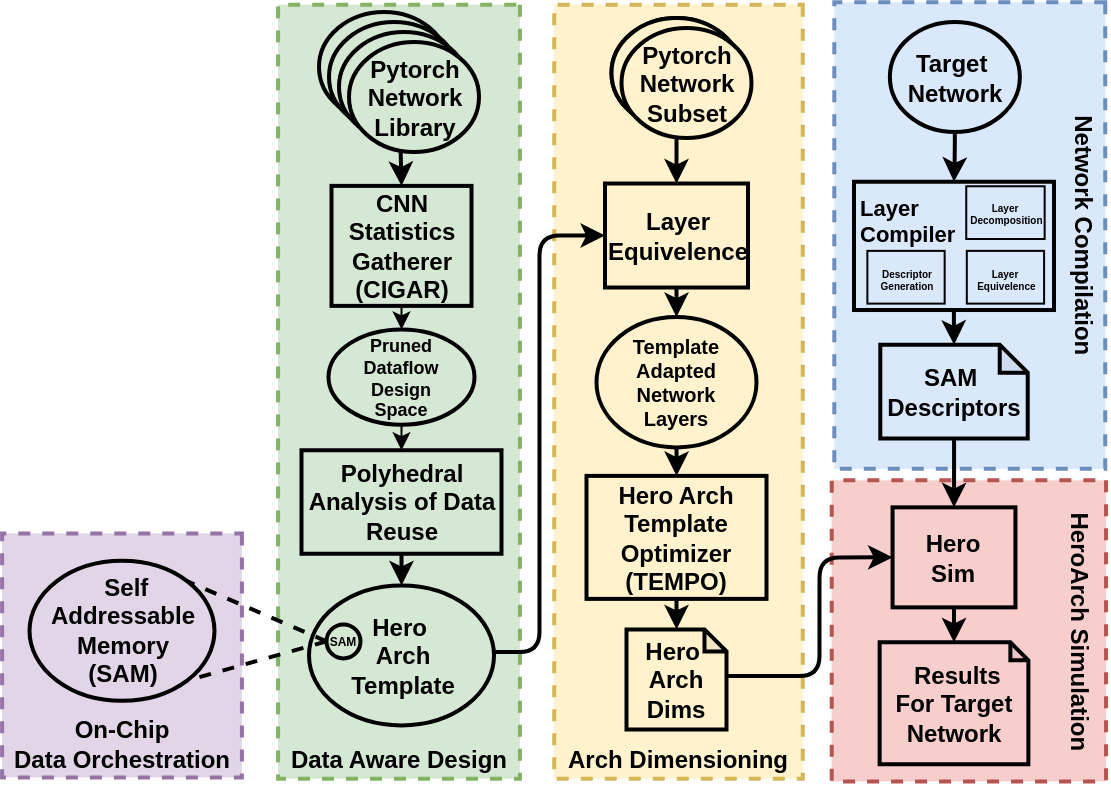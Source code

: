 <mxfile>
    <diagram id="k-K5jd0aZlf9TiSima8f" name="Page-1">
        <mxGraphModel dx="2004" dy="696" grid="1" gridSize="5" guides="1" tooltips="1" connect="1" arrows="1" fold="1" page="1" pageScale="1" pageWidth="850" pageHeight="1100" math="0" shadow="0">
            <root>
                <mxCell id="0"/>
                <mxCell id="1" parent="0"/>
                <mxCell id="217" value="On-Chip &lt;br&gt;Data Orchestration" style="rounded=0;whiteSpace=wrap;html=1;verticalAlign=bottom;horizontal=0;rotation=90;dashed=1;fillColor=#e1d5e7;strokeColor=#9673a6;fontStyle=1;strokeWidth=2;" parent="1" vertex="1">
                    <mxGeometry x="124" y="606.74" width="122" height="119.9" as="geometry"/>
                </mxCell>
                <mxCell id="183" value="HeroArch Simulation" style="rounded=0;whiteSpace=wrap;html=1;verticalAlign=top;horizontal=1;rotation=90;dashed=1;fillColor=#f8cecc;strokeColor=#b85450;fontStyle=1;strokeWidth=2;" parent="1" vertex="1">
                    <mxGeometry x="533.18" y="585.85" width="150.51" height="137.17" as="geometry"/>
                </mxCell>
                <mxCell id="182" value="Data Aware Design" style="rounded=0;whiteSpace=wrap;html=1;verticalAlign=bottom;horizontal=0;rotation=90;dashed=1;fillColor=#d5e8d4;strokeColor=#82b366;fontStyle=1;strokeWidth=2;" parent="1" vertex="1">
                    <mxGeometry x="130" y="474.35" width="387" height="120.93" as="geometry"/>
                </mxCell>
                <mxCell id="89" value="Arch Dimensioning" style="rounded=0;whiteSpace=wrap;html=1;verticalAlign=bottom;horizontal=0;rotation=90;dashed=1;fillColor=#fff2cc;strokeColor=#d6b656;fontStyle=1;strokeWidth=2;" parent="1" vertex="1">
                    <mxGeometry x="269.75" y="472.68" width="387" height="124.28" as="geometry"/>
                </mxCell>
                <mxCell id="166" value="Hero&amp;nbsp;&lt;br&gt;Arch&lt;br&gt;Template" style="ellipse;whiteSpace=wrap;html=1;fontStyle=1;fillColor=#d5e8d4;strokeColor=#000000;strokeWidth=2;" parent="1" vertex="1">
                    <mxGeometry x="278.5" y="631.69" width="92.5" height="70" as="geometry"/>
                </mxCell>
                <mxCell id="143" value="Network Compilation" style="rounded=0;whiteSpace=wrap;html=1;verticalAlign=top;horizontal=1;rotation=90;dashed=1;spacingTop=-3;fillColor=#dae8fc;strokeColor=#6c8ebf;fontStyle=1;strokeWidth=2;" parent="1" vertex="1">
                    <mxGeometry x="492.25" y="389.02" width="233.28" height="135.47" as="geometry"/>
                </mxCell>
                <mxCell id="214" style="edgeStyle=none;html=1;entryX=0.5;entryY=0;entryDx=0;entryDy=0;fontSize=11;" parent="1" source="4" target="213" edge="1">
                    <mxGeometry relative="1" as="geometry"/>
                </mxCell>
                <mxCell id="4" value="CNN Statistics Gatherer (CIGAR)" style="rounded=0;whiteSpace=wrap;html=1;verticalAlign=middle;horizontal=0;rotation=90;fontStyle=1;fillColor=#d5e8d4;strokeColor=#000000;strokeWidth=2;" parent="1" vertex="1">
                    <mxGeometry x="294.75" y="426.94" width="60" height="70" as="geometry"/>
                </mxCell>
                <mxCell id="155" style="edgeStyle=none;html=1;entryX=0.5;entryY=0;entryDx=0;entryDy=0;fontStyle=1;fillColor=#d5e8d4;strokeColor=#000000;strokeWidth=2;" parent="1" source="40" target="166" edge="1">
                    <mxGeometry relative="1" as="geometry">
                        <mxPoint x="324.75" y="635" as="targetPoint"/>
                    </mxGeometry>
                </mxCell>
                <mxCell id="40" value="Polyhedral Analysis of Data Reuse" style="rounded=0;whiteSpace=wrap;html=1;verticalAlign=middle;horizontal=0;rotation=90;fontStyle=1;fillColor=#d5e8d4;strokeColor=#000000;strokeWidth=2;" parent="1" vertex="1">
                    <mxGeometry x="298.87" y="540" width="51.75" height="100" as="geometry"/>
                </mxCell>
                <mxCell id="168" style="edgeStyle=orthogonalEdgeStyle;curved=1;html=1;entryX=0;entryY=0.5;entryDx=0;entryDy=0;fontStyle=1;fillColor=#fff2cc;strokeColor=#000000;strokeWidth=2;exitX=0.5;exitY=1;exitDx=0;exitDy=0;" parent="1" source="204" target="158" edge="1">
                    <mxGeometry relative="1" as="geometry">
                        <mxPoint x="462.25" y="415" as="sourcePoint"/>
                    </mxGeometry>
                </mxCell>
                <mxCell id="153" style="edgeStyle=none;html=1;entryX=0;entryY=0.5;entryDx=0;entryDy=0;fontStyle=1;fillColor=#d5e8d4;strokeColor=#000000;strokeWidth=2;" parent="1" target="4" edge="1">
                    <mxGeometry relative="1" as="geometry">
                        <mxPoint x="324.325" y="414.994" as="sourcePoint"/>
                    </mxGeometry>
                </mxCell>
                <mxCell id="134" value="SAM" style="ellipse;whiteSpace=wrap;html=1;aspect=fixed;fontSize=6;fillColor=#d5e8d4;fontStyle=1;align=center;verticalAlign=middle;strokeColor=#000000;strokeWidth=2;" parent="1" vertex="1">
                    <mxGeometry x="287.25" y="651.19" width="17" height="17" as="geometry"/>
                </mxCell>
                <mxCell id="140" value="" style="endArrow=none;html=1;fontSize=12;fontColor=default;startSize=4;endSize=5;jumpStyle=arc;dashed=1;strokeWidth=2;entryX=1;entryY=0;entryDx=0;entryDy=0;exitX=0;exitY=0.5;exitDx=0;exitDy=0;fontStyle=1;fillColor=#d5e8d4;strokeColor=#000000;" parent="1" source="134" target="218" edge="1">
                    <mxGeometry width="50" height="50" relative="1" as="geometry">
                        <mxPoint x="468.87" y="808.66" as="sourcePoint"/>
                        <mxPoint x="234.75" y="643.383" as="targetPoint"/>
                    </mxGeometry>
                </mxCell>
                <mxCell id="141" value="" style="endArrow=none;html=1;fontSize=12;fontColor=default;startSize=4;endSize=5;jumpStyle=arc;dashed=1;strokeWidth=2;entryX=1;entryY=1;entryDx=0;entryDy=0;exitX=0;exitY=0.5;exitDx=0;exitDy=0;fontStyle=1;fillColor=#d5e8d4;strokeColor=#000000;" parent="1" source="134" target="218" edge="1">
                    <mxGeometry width="50" height="50" relative="1" as="geometry">
                        <mxPoint x="478.87" y="818.66" as="sourcePoint"/>
                        <mxPoint x="234.75" y="676.008" as="targetPoint"/>
                    </mxGeometry>
                </mxCell>
                <mxCell id="169" style="edgeStyle=orthogonalEdgeStyle;curved=1;html=1;exitX=1;exitY=0.5;exitDx=0;exitDy=0;entryX=0.5;entryY=0;entryDx=0;entryDy=0;fontStyle=1;fillColor=#fff2cc;strokeColor=#000000;strokeWidth=2;" parent="1" source="158" target="160" edge="1">
                    <mxGeometry relative="1" as="geometry"/>
                </mxCell>
                <mxCell id="158" value="Layer Equivelence" style="rounded=0;whiteSpace=wrap;html=1;verticalAlign=middle;horizontal=0;rotation=90;fontStyle=1;fillColor=#fff2cc;strokeColor=#000000;strokeWidth=2;" parent="1" vertex="1">
                    <mxGeometry x="436.25" y="421" width="52" height="71.5" as="geometry"/>
                </mxCell>
                <mxCell id="170" style="edgeStyle=orthogonalEdgeStyle;curved=1;html=1;entryX=0;entryY=0.5;entryDx=0;entryDy=0;fontStyle=1;fillColor=#fff2cc;strokeColor=#000000;strokeWidth=2;" parent="1" source="160" target="161" edge="1">
                    <mxGeometry relative="1" as="geometry"/>
                </mxCell>
                <mxCell id="160" value="Template &lt;br style=&quot;font-size: 10px;&quot;&gt;Adapted &lt;br style=&quot;font-size: 10px;&quot;&gt;Network &lt;br style=&quot;font-size: 10px;&quot;&gt;Layers" style="ellipse;whiteSpace=wrap;html=1;fontStyle=1;fillColor=#fff2cc;strokeColor=#000000;strokeWidth=2;fontSize=10;" parent="1" vertex="1">
                    <mxGeometry x="422.25" y="497.5" width="80" height="65.19" as="geometry"/>
                </mxCell>
                <mxCell id="171" style="edgeStyle=orthogonalEdgeStyle;curved=1;html=1;entryX=0.5;entryY=0;entryDx=0;entryDy=0;entryPerimeter=0;fontStyle=1;fillColor=#fff2cc;strokeColor=#000000;strokeWidth=2;" parent="1" source="161" target="162" edge="1">
                    <mxGeometry relative="1" as="geometry"/>
                </mxCell>
                <mxCell id="161" value="Hero Arch Template Optimizer&lt;br&gt;(TEMPO)" style="rounded=0;whiteSpace=wrap;html=1;verticalAlign=middle;horizontal=0;rotation=90;fontStyle=1;fillColor=#fff2cc;strokeColor=#000000;strokeWidth=2;" parent="1" vertex="1">
                    <mxGeometry x="431.5" y="562.69" width="61.5" height="90" as="geometry"/>
                </mxCell>
                <mxCell id="162" value="Hero&amp;nbsp;&lt;br&gt;Arch&lt;br&gt;Dims" style="shape=note;whiteSpace=wrap;html=1;backgroundOutline=1;darkOpacity=0.05;verticalAlign=middle;horizontal=1;rotation=0;size=11;fontStyle=1;fillColor=#fff2cc;strokeColor=#000000;strokeWidth=2;" parent="1" vertex="1">
                    <mxGeometry x="437.25" y="653.69" width="50" height="50" as="geometry"/>
                </mxCell>
                <mxCell id="178" style="edgeStyle=orthogonalEdgeStyle;curved=1;html=1;entryX=0;entryY=0.5;entryDx=0;entryDy=0;fontSize=6;fontStyle=1;strokeWidth=2;" parent="1" source="164" target="165" edge="1">
                    <mxGeometry relative="1" as="geometry"/>
                </mxCell>
                <mxCell id="164" value="SAM&amp;nbsp;&lt;br&gt;Descriptors" style="shape=note;whiteSpace=wrap;html=1;backgroundOutline=1;darkOpacity=0.05;size=14;verticalAlign=middle;horizontal=1;rotation=0;fontStyle=1;fillColor=#dae8fc;strokeColor=#000000;strokeWidth=2;" parent="1" vertex="1">
                    <mxGeometry x="564.15" y="511.35" width="73.71" height="46.91" as="geometry"/>
                </mxCell>
                <mxCell id="181" style="edgeStyle=orthogonalEdgeStyle;curved=1;html=1;fontSize=6;fontStyle=1;fillColor=#f8cecc;strokeColor=#000000;strokeWidth=2;" parent="1" source="165" target="180" edge="1">
                    <mxGeometry relative="1" as="geometry"/>
                </mxCell>
                <mxCell id="165" value="Hero&lt;br&gt;Sim" style="rounded=0;whiteSpace=wrap;html=1;verticalAlign=middle;horizontal=0;rotation=90;fontStyle=1;fillColor=#f8cecc;strokeColor=#000000;strokeWidth=2;" parent="1" vertex="1">
                    <mxGeometry x="576" y="586.96" width="50" height="61.44" as="geometry"/>
                </mxCell>
                <mxCell id="176" style="edgeStyle=orthogonalEdgeStyle;curved=1;html=1;fontSize=6;fontStyle=1;fillColor=#dae8fc;strokeColor=#000000;strokeWidth=2;" parent="1" source="173" target="163" edge="1">
                    <mxGeometry relative="1" as="geometry"/>
                </mxCell>
                <mxCell id="173" value="Target&amp;nbsp;&lt;br&gt;Network&lt;br&gt;" style="ellipse;whiteSpace=wrap;html=1;fontStyle=1;fillColor=#dae8fc;strokeColor=#000000;strokeWidth=2;" parent="1" vertex="1">
                    <mxGeometry x="568.93" y="350" width="65" height="55" as="geometry"/>
                </mxCell>
                <mxCell id="177" style="edgeStyle=orthogonalEdgeStyle;curved=1;html=1;fontSize=6;fontStyle=1;fillColor=#dae8fc;strokeColor=#000000;strokeWidth=2;" parent="1" source="163" target="164" edge="1">
                    <mxGeometry relative="1" as="geometry"/>
                </mxCell>
                <mxCell id="180" value="&amp;nbsp;Results For&amp;nbsp;Target Network" style="shape=note;whiteSpace=wrap;html=1;backgroundOutline=1;darkOpacity=0.05;size=9;verticalAlign=middle;horizontal=1;rotation=0;fontStyle=1;fillColor=#f8cecc;strokeColor=#000000;strokeWidth=2;" parent="1" vertex="1">
                    <mxGeometry x="563.82" y="660.18" width="74.37" height="61" as="geometry"/>
                </mxCell>
                <mxCell id="167" style="edgeStyle=orthogonalEdgeStyle;html=1;entryX=0.5;entryY=1;entryDx=0;entryDy=0;fontStyle=1;rounded=1;strokeWidth=2;" parent="1" source="166" target="158" edge="1">
                    <mxGeometry relative="1" as="geometry">
                        <Array as="points">
                            <mxPoint x="393.75" y="665"/>
                            <mxPoint x="393.75" y="457"/>
                        </Array>
                    </mxGeometry>
                </mxCell>
                <mxCell id="179" style="edgeStyle=orthogonalEdgeStyle;html=1;entryX=0.5;entryY=1;entryDx=0;entryDy=0;fontSize=6;fontStyle=1;rounded=1;strokeWidth=2;" parent="1" source="162" target="165" edge="1">
                    <mxGeometry relative="1" as="geometry">
                        <Array as="points">
                            <mxPoint x="533.75" y="677"/>
                            <mxPoint x="533.75" y="618"/>
                        </Array>
                    </mxGeometry>
                </mxCell>
                <mxCell id="163" value="Layer&lt;br style=&quot;font-size: 11px;&quot;&gt;Compiler" style="rounded=0;whiteSpace=wrap;html=1;verticalAlign=top;horizontal=0;rotation=90;align=left;spacingLeft=1;fontStyle=1;fillColor=#dae8fc;strokeColor=#000000;strokeWidth=2;fontSize=11;" parent="1" vertex="1">
                    <mxGeometry x="568.93" y="411.94" width="64.14" height="100" as="geometry"/>
                </mxCell>
                <mxCell id="144" value="Layer&lt;br style=&quot;font-size: 5px;&quot;&gt;&amp;nbsp;Equivelence" style="rounded=0;whiteSpace=wrap;html=1;verticalAlign=middle;horizontal=0;rotation=90;fontSize=5;fontStyle=1;fillColor=#dae8fc;strokeColor=#000000;strokeWidth=1;" parent="1" vertex="1">
                    <mxGeometry x="613.54" y="458.3" width="26.37" height="38.64" as="geometry"/>
                </mxCell>
                <mxCell id="198" value="" style="ellipse;whiteSpace=wrap;html=1;fontStyle=1;fillColor=#d5e8d4;strokeColor=#000000;strokeWidth=2;" parent="1" vertex="1">
                    <mxGeometry x="283.5" y="345" width="65" height="55" as="geometry"/>
                </mxCell>
                <mxCell id="201" value="" style="ellipse;whiteSpace=wrap;html=1;fontStyle=1;fillColor=#d5e8d4;strokeColor=#000000;strokeWidth=2;" parent="1" vertex="1">
                    <mxGeometry x="288.5" y="350" width="65" height="55" as="geometry"/>
                </mxCell>
                <mxCell id="202" value="" style="ellipse;whiteSpace=wrap;html=1;fontStyle=1;fillColor=#d5e8d4;strokeColor=#000000;strokeWidth=2;" parent="1" vertex="1">
                    <mxGeometry x="293.5" y="355" width="65" height="55" as="geometry"/>
                </mxCell>
                <mxCell id="203" value="Pytorch&lt;br&gt;Network&lt;br&gt;Library" style="ellipse;whiteSpace=wrap;html=1;fontStyle=1;fillColor=#d5e8d4;strokeColor=#000000;strokeWidth=2;" parent="1" vertex="1">
                    <mxGeometry x="298.5" y="360" width="65" height="55" as="geometry"/>
                </mxCell>
                <mxCell id="204" value="" style="ellipse;whiteSpace=wrap;html=1;fontStyle=1;fillColor=#fff2cc;strokeColor=#000000;strokeWidth=2;" parent="1" vertex="1">
                    <mxGeometry x="429.75" y="348" width="65" height="55" as="geometry"/>
                </mxCell>
                <mxCell id="205" value="&lt;font style=&quot;font-size: 5px&quot;&gt;Layer&lt;br&gt;&amp;nbsp;Decomposition&lt;/font&gt;" style="rounded=0;whiteSpace=wrap;html=1;verticalAlign=middle;horizontal=0;rotation=90;fontSize=5;fontStyle=1;fillColor=#dae8fc;strokeColor=#000000;strokeWidth=1;" parent="1" vertex="1">
                    <mxGeometry x="613.54" y="425.72" width="26.37" height="39.2" as="geometry"/>
                </mxCell>
                <mxCell id="210" value="" style="ellipse;whiteSpace=wrap;html=1;fontStyle=1;fillColor=#fff2cc;strokeColor=#000000;strokeWidth=2;" parent="1" vertex="1">
                    <mxGeometry x="429.75" y="348" width="65" height="55" as="geometry"/>
                </mxCell>
                <mxCell id="211" value="Pytorch&lt;br&gt;Network&lt;br&gt;Subset" style="ellipse;whiteSpace=wrap;html=1;fontStyle=1;fillColor=#fff2cc;strokeColor=#000000;strokeWidth=2;" parent="1" vertex="1">
                    <mxGeometry x="434.75" y="353" width="65" height="55" as="geometry"/>
                </mxCell>
                <mxCell id="215" style="edgeStyle=none;html=1;entryX=0;entryY=0.5;entryDx=0;entryDy=0;fontSize=11;" parent="1" source="213" target="40" edge="1">
                    <mxGeometry relative="1" as="geometry"/>
                </mxCell>
                <mxCell id="213" value="Pruned&lt;br style=&quot;font-size: 9px;&quot;&gt;Dataflow&lt;br style=&quot;font-size: 9px;&quot;&gt;Design &lt;br style=&quot;font-size: 9px;&quot;&gt;Space" style="ellipse;whiteSpace=wrap;html=1;fontStyle=1;fillColor=#d5e8d4;strokeColor=#000000;strokeWidth=2;fontSize=9;" parent="1" vertex="1">
                    <mxGeometry x="288.25" y="503.69" width="73" height="47.69" as="geometry"/>
                </mxCell>
                <mxCell id="216" value="Descriptor&lt;br&gt;Generation" style="rounded=0;whiteSpace=wrap;html=1;verticalAlign=middle;horizontal=0;rotation=90;fontSize=5;fontStyle=1;fillColor=#dae8fc;strokeColor=#000000;strokeWidth=1;" parent="1" vertex="1">
                    <mxGeometry x="563.82" y="458.3" width="26.37" height="38.64" as="geometry"/>
                </mxCell>
                <mxCell id="218" value="&amp;nbsp;Self Addressable Memory &lt;br&gt;(SAM)" style="ellipse;whiteSpace=wrap;html=1;fontStyle=1;fillColor=#e1d5e7;strokeColor=#000000;strokeWidth=2;" parent="1" vertex="1">
                    <mxGeometry x="138.75" y="619.43" width="92.5" height="70" as="geometry"/>
                </mxCell>
            </root>
        </mxGraphModel>
    </diagram>
</mxfile>